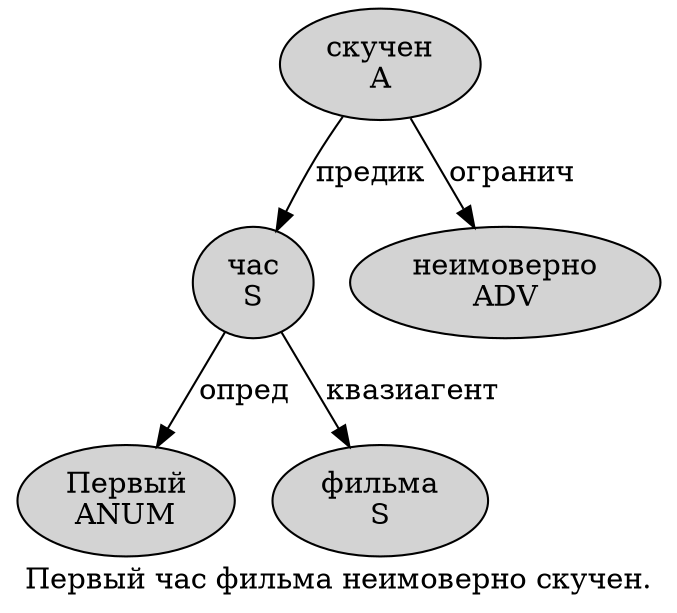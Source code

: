 digraph SENTENCE_4659 {
	graph [label="Первый час фильма неимоверно скучен."]
	node [style=filled]
		0 [label="Первый
ANUM" color="" fillcolor=lightgray penwidth=1 shape=ellipse]
		1 [label="час
S" color="" fillcolor=lightgray penwidth=1 shape=ellipse]
		2 [label="фильма
S" color="" fillcolor=lightgray penwidth=1 shape=ellipse]
		3 [label="неимоверно
ADV" color="" fillcolor=lightgray penwidth=1 shape=ellipse]
		4 [label="скучен
A" color="" fillcolor=lightgray penwidth=1 shape=ellipse]
			1 -> 0 [label="опред"]
			1 -> 2 [label="квазиагент"]
			4 -> 1 [label="предик"]
			4 -> 3 [label="огранич"]
}